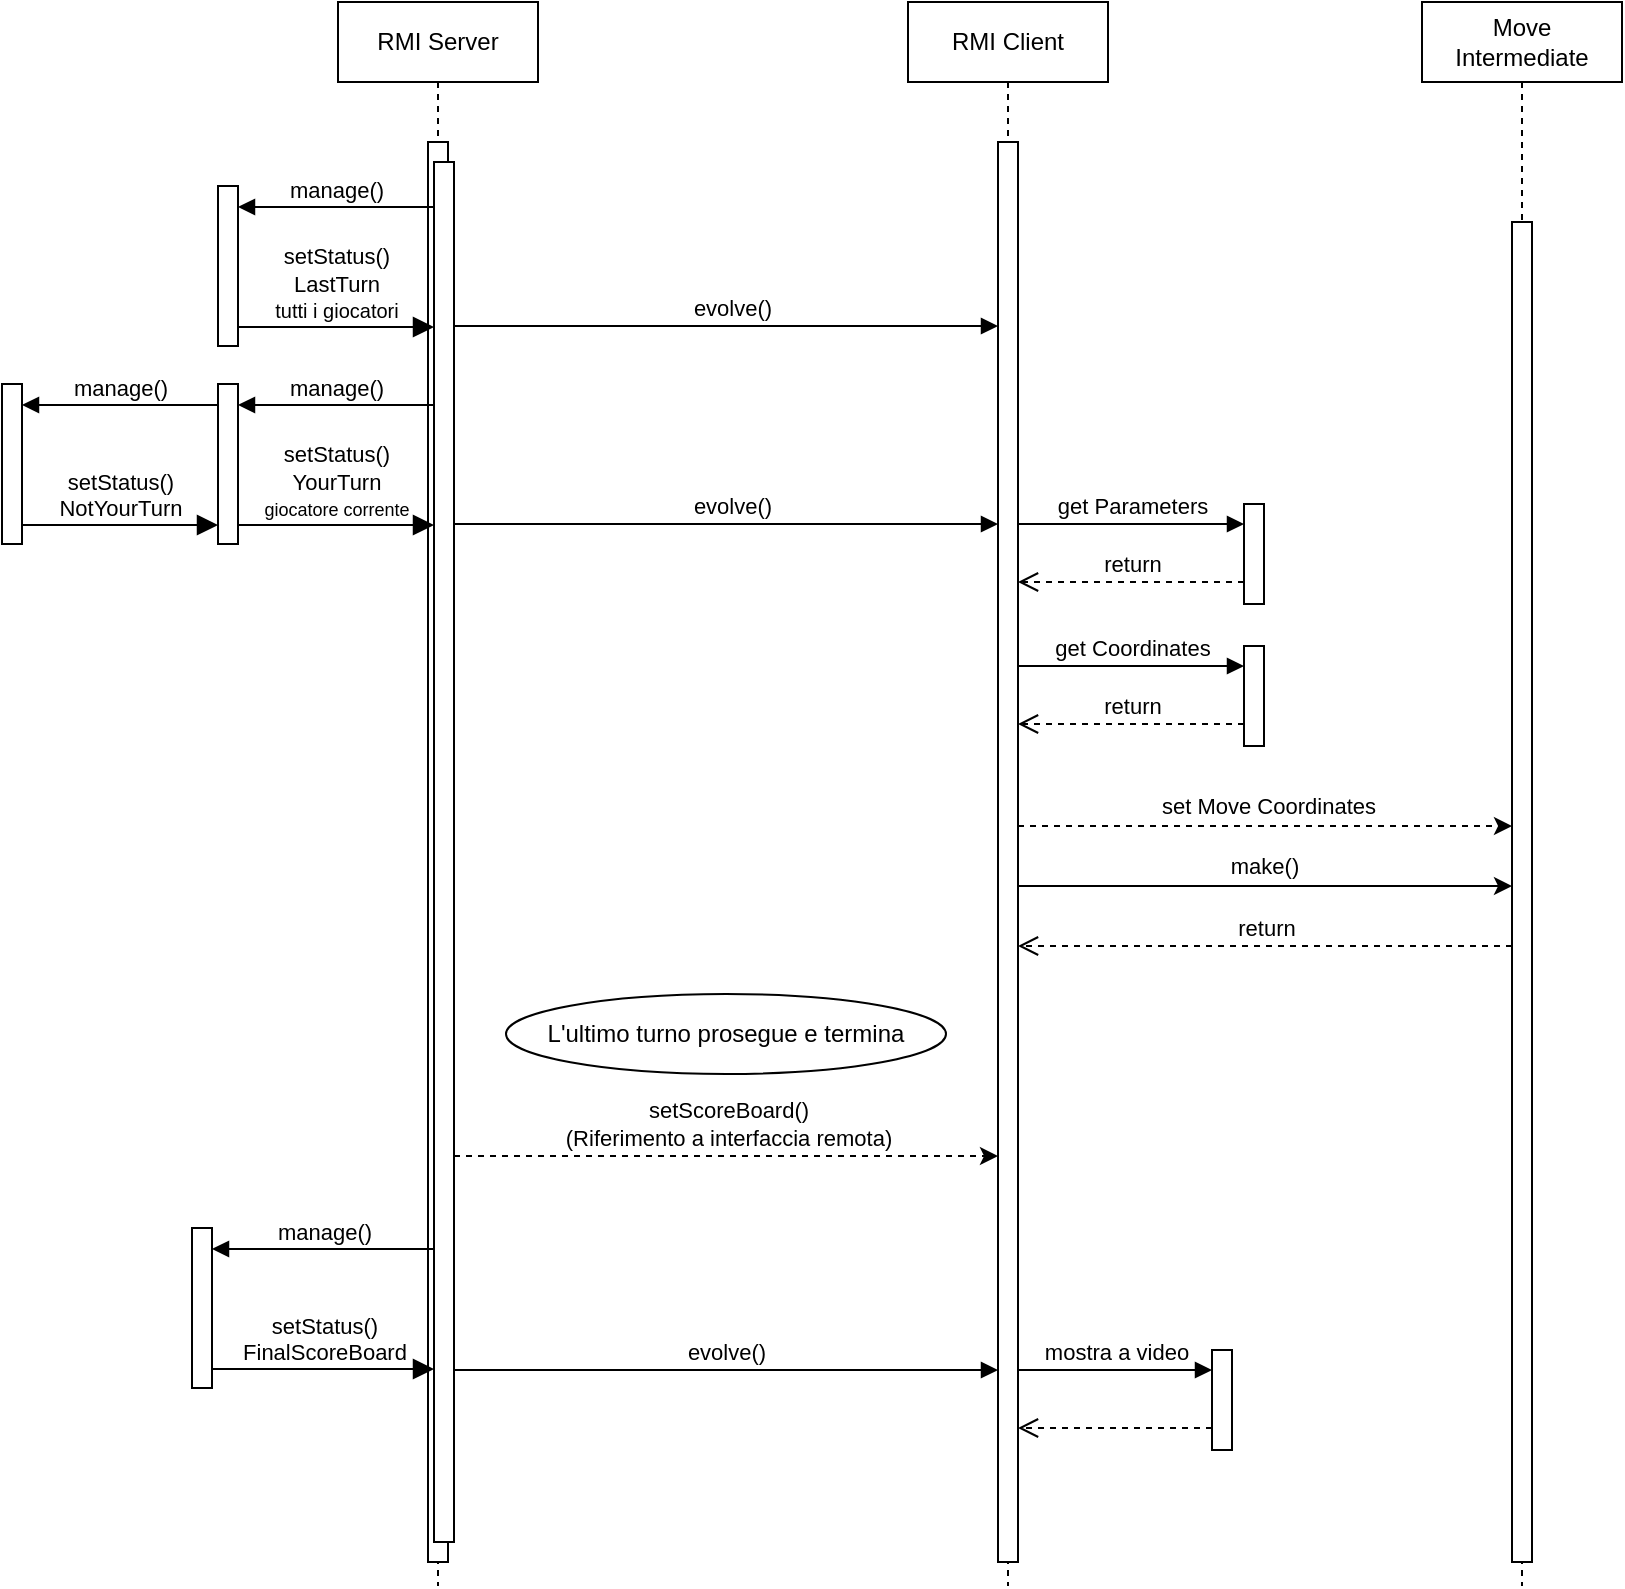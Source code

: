 <mxfile version="21.1.2" type="device">
  <diagram name="Page-1" id="2YBvvXClWsGukQMizWep">
    <mxGraphModel dx="1754" dy="980" grid="1" gridSize="10" guides="1" tooltips="1" connect="1" arrows="1" fold="1" page="1" pageScale="1" pageWidth="1169" pageHeight="827" math="0" shadow="0">
      <root>
        <mxCell id="0" />
        <mxCell id="1" parent="0" />
        <mxCell id="aM9ryv3xv72pqoxQDRHE-1" value="RMI Server" style="shape=umlLifeline;perimeter=lifelinePerimeter;whiteSpace=wrap;html=1;container=0;dropTarget=0;collapsible=0;recursiveResize=0;outlineConnect=0;portConstraint=eastwest;newEdgeStyle={&quot;edgeStyle&quot;:&quot;elbowEdgeStyle&quot;,&quot;elbow&quot;:&quot;vertical&quot;,&quot;curved&quot;:0,&quot;rounded&quot;:0};" parent="1" vertex="1">
          <mxGeometry x="348" y="17" width="100" height="792" as="geometry" />
        </mxCell>
        <mxCell id="aM9ryv3xv72pqoxQDRHE-2" value="" style="html=1;points=[];perimeter=orthogonalPerimeter;outlineConnect=0;targetShapes=umlLifeline;portConstraint=eastwest;newEdgeStyle={&quot;edgeStyle&quot;:&quot;elbowEdgeStyle&quot;,&quot;elbow&quot;:&quot;vertical&quot;,&quot;curved&quot;:0,&quot;rounded&quot;:0};" parent="aM9ryv3xv72pqoxQDRHE-1" vertex="1">
          <mxGeometry x="45" y="70" width="10" height="710" as="geometry" />
        </mxCell>
        <mxCell id="aM9ryv3xv72pqoxQDRHE-4" value="" style="html=1;points=[];perimeter=orthogonalPerimeter;outlineConnect=0;targetShapes=umlLifeline;portConstraint=eastwest;newEdgeStyle={&quot;edgeStyle&quot;:&quot;elbowEdgeStyle&quot;,&quot;elbow&quot;:&quot;vertical&quot;,&quot;curved&quot;:0,&quot;rounded&quot;:0};" parent="aM9ryv3xv72pqoxQDRHE-1" vertex="1">
          <mxGeometry x="48" y="80" width="10" height="690" as="geometry" />
        </mxCell>
        <mxCell id="aM9ryv3xv72pqoxQDRHE-5" value="RMI Client" style="shape=umlLifeline;perimeter=lifelinePerimeter;whiteSpace=wrap;html=1;container=0;dropTarget=0;collapsible=0;recursiveResize=0;outlineConnect=0;portConstraint=eastwest;newEdgeStyle={&quot;edgeStyle&quot;:&quot;elbowEdgeStyle&quot;,&quot;elbow&quot;:&quot;vertical&quot;,&quot;curved&quot;:0,&quot;rounded&quot;:0};" parent="1" vertex="1">
          <mxGeometry x="633" y="17" width="100" height="792" as="geometry" />
        </mxCell>
        <mxCell id="aM9ryv3xv72pqoxQDRHE-6" value="" style="html=1;points=[];perimeter=orthogonalPerimeter;outlineConnect=0;targetShapes=umlLifeline;portConstraint=eastwest;newEdgeStyle={&quot;edgeStyle&quot;:&quot;elbowEdgeStyle&quot;,&quot;elbow&quot;:&quot;vertical&quot;,&quot;curved&quot;:0,&quot;rounded&quot;:0};" parent="aM9ryv3xv72pqoxQDRHE-5" vertex="1">
          <mxGeometry x="45" y="70" width="10" height="710" as="geometry" />
        </mxCell>
        <mxCell id="xMZydJABKjSO-pk0NeG1-24" value="Move Intermediate" style="shape=umlLifeline;perimeter=lifelinePerimeter;whiteSpace=wrap;html=1;container=0;dropTarget=0;collapsible=0;recursiveResize=0;outlineConnect=0;portConstraint=eastwest;newEdgeStyle={&quot;edgeStyle&quot;:&quot;elbowEdgeStyle&quot;,&quot;elbow&quot;:&quot;vertical&quot;,&quot;curved&quot;:0,&quot;rounded&quot;:0};" parent="1" vertex="1">
          <mxGeometry x="890" y="17" width="100" height="792" as="geometry" />
        </mxCell>
        <mxCell id="xMZydJABKjSO-pk0NeG1-25" value="" style="html=1;points=[];perimeter=orthogonalPerimeter;outlineConnect=0;targetShapes=umlLifeline;portConstraint=eastwest;newEdgeStyle={&quot;edgeStyle&quot;:&quot;elbowEdgeStyle&quot;,&quot;elbow&quot;:&quot;vertical&quot;,&quot;curved&quot;:0,&quot;rounded&quot;:0};" parent="xMZydJABKjSO-pk0NeG1-24" vertex="1">
          <mxGeometry x="45" y="110" width="10" height="670" as="geometry" />
        </mxCell>
        <mxCell id="kq044FjG_wIb7o_zgf0W-40" value="" style="html=1;points=[];perimeter=orthogonalPerimeter;outlineConnect=0;targetShapes=umlLifeline;portConstraint=eastwest;newEdgeStyle={&quot;edgeStyle&quot;:&quot;elbowEdgeStyle&quot;,&quot;elbow&quot;:&quot;vertical&quot;,&quot;curved&quot;:0,&quot;rounded&quot;:0};" parent="1" vertex="1">
          <mxGeometry x="288" y="208" width="10" height="80" as="geometry" />
        </mxCell>
        <mxCell id="kq044FjG_wIb7o_zgf0W-41" value="manage()" style="html=1;verticalAlign=bottom;endArrow=block;edgeStyle=elbowEdgeStyle;elbow=vertical;curved=0;rounded=0;" parent="1" target="kq044FjG_wIb7o_zgf0W-40" edge="1">
          <mxGeometry relative="1" as="geometry">
            <mxPoint x="396" y="218.5" as="sourcePoint" />
            <mxPoint x="323" y="228.5" as="targetPoint" />
            <Array as="points">
              <mxPoint x="363" y="218.5" />
              <mxPoint x="343" y="228.5" />
            </Array>
          </mxGeometry>
        </mxCell>
        <mxCell id="kq044FjG_wIb7o_zgf0W-42" value="setStatus()&lt;br&gt;YourTurn&lt;br&gt;&lt;font style=&quot;font-size: 9px;&quot;&gt;giocatore corrente&lt;/font&gt;" style="html=1;verticalAlign=bottom;endArrow=block;endSize=8;edgeStyle=elbowEdgeStyle;elbow=vertical;curved=0;rounded=0;endFill=1;strokeWidth=1;" parent="1" source="kq044FjG_wIb7o_zgf0W-40" edge="1">
          <mxGeometry relative="1" as="geometry">
            <mxPoint x="396" y="278.5" as="targetPoint" />
            <Array as="points">
              <mxPoint x="373" y="278.5" />
            </Array>
          </mxGeometry>
        </mxCell>
        <mxCell id="kq044FjG_wIb7o_zgf0W-43" value="" style="html=1;points=[];perimeter=orthogonalPerimeter;outlineConnect=0;targetShapes=umlLifeline;portConstraint=eastwest;newEdgeStyle={&quot;edgeStyle&quot;:&quot;elbowEdgeStyle&quot;,&quot;elbow&quot;:&quot;vertical&quot;,&quot;curved&quot;:0,&quot;rounded&quot;:0};" parent="1" vertex="1">
          <mxGeometry x="180" y="208" width="10" height="80" as="geometry" />
        </mxCell>
        <mxCell id="kq044FjG_wIb7o_zgf0W-44" value="manage()" style="html=1;verticalAlign=bottom;endArrow=block;edgeStyle=elbowEdgeStyle;elbow=vertical;curved=0;rounded=0;" parent="1" target="kq044FjG_wIb7o_zgf0W-43" edge="1">
          <mxGeometry relative="1" as="geometry">
            <mxPoint x="288" y="218.5" as="sourcePoint" />
            <mxPoint x="215" y="228.5" as="targetPoint" />
            <Array as="points">
              <mxPoint x="255" y="218.5" />
              <mxPoint x="235" y="228.5" />
            </Array>
          </mxGeometry>
        </mxCell>
        <mxCell id="kq044FjG_wIb7o_zgf0W-45" value="setStatus()&lt;br&gt;NotYourTurn" style="html=1;verticalAlign=bottom;endArrow=block;endSize=8;edgeStyle=elbowEdgeStyle;elbow=vertical;curved=0;rounded=0;endFill=1;strokeWidth=1;" parent="1" source="kq044FjG_wIb7o_zgf0W-43" edge="1">
          <mxGeometry relative="1" as="geometry">
            <mxPoint x="288" y="278.5" as="targetPoint" />
            <Array as="points">
              <mxPoint x="265" y="278.5" />
            </Array>
          </mxGeometry>
        </mxCell>
        <mxCell id="kq044FjG_wIb7o_zgf0W-46" value="" style="html=1;points=[];perimeter=orthogonalPerimeter;outlineConnect=0;targetShapes=umlLifeline;portConstraint=eastwest;newEdgeStyle={&quot;edgeStyle&quot;:&quot;elbowEdgeStyle&quot;,&quot;elbow&quot;:&quot;vertical&quot;,&quot;curved&quot;:0,&quot;rounded&quot;:0};" parent="1" vertex="1">
          <mxGeometry x="801" y="268" width="10" height="50" as="geometry" />
        </mxCell>
        <mxCell id="kq044FjG_wIb7o_zgf0W-47" value="get Parameters" style="html=1;verticalAlign=bottom;endArrow=block;edgeStyle=elbowEdgeStyle;elbow=vertical;curved=0;rounded=0;" parent="1" target="kq044FjG_wIb7o_zgf0W-46" edge="1">
          <mxGeometry x="-0.001" relative="1" as="geometry">
            <mxPoint x="688" y="278" as="sourcePoint" />
            <Array as="points">
              <mxPoint x="716" y="278" />
              <mxPoint x="726" y="288" />
            </Array>
            <mxPoint as="offset" />
          </mxGeometry>
        </mxCell>
        <mxCell id="kq044FjG_wIb7o_zgf0W-48" value="return" style="html=1;verticalAlign=bottom;endArrow=open;dashed=1;endSize=8;edgeStyle=elbowEdgeStyle;elbow=vertical;curved=0;rounded=0;" parent="1" source="kq044FjG_wIb7o_zgf0W-46" edge="1">
          <mxGeometry relative="1" as="geometry">
            <mxPoint x="688" y="307" as="targetPoint" />
            <mxPoint x="696" y="307" as="sourcePoint" />
            <Array as="points">
              <mxPoint x="736" y="307" />
              <mxPoint x="716" y="287" />
            </Array>
          </mxGeometry>
        </mxCell>
        <mxCell id="kq044FjG_wIb7o_zgf0W-49" value="" style="html=1;points=[];perimeter=orthogonalPerimeter;outlineConnect=0;targetShapes=umlLifeline;portConstraint=eastwest;newEdgeStyle={&quot;edgeStyle&quot;:&quot;elbowEdgeStyle&quot;,&quot;elbow&quot;:&quot;vertical&quot;,&quot;curved&quot;:0,&quot;rounded&quot;:0};" parent="1" vertex="1">
          <mxGeometry x="801" y="339" width="10" height="50" as="geometry" />
        </mxCell>
        <mxCell id="kq044FjG_wIb7o_zgf0W-50" value="get Coordinates" style="html=1;verticalAlign=bottom;endArrow=block;edgeStyle=elbowEdgeStyle;elbow=vertical;curved=0;rounded=0;" parent="1" target="kq044FjG_wIb7o_zgf0W-49" edge="1">
          <mxGeometry x="-0.001" relative="1" as="geometry">
            <mxPoint x="688" y="349" as="sourcePoint" />
            <Array as="points">
              <mxPoint x="716" y="349" />
              <mxPoint x="726" y="359" />
            </Array>
            <mxPoint as="offset" />
          </mxGeometry>
        </mxCell>
        <mxCell id="kq044FjG_wIb7o_zgf0W-51" value="return" style="html=1;verticalAlign=bottom;endArrow=open;dashed=1;endSize=8;edgeStyle=elbowEdgeStyle;elbow=vertical;curved=0;rounded=0;" parent="1" source="kq044FjG_wIb7o_zgf0W-49" edge="1">
          <mxGeometry relative="1" as="geometry">
            <mxPoint x="688" y="378" as="targetPoint" />
            <mxPoint x="696" y="378" as="sourcePoint" />
            <Array as="points">
              <mxPoint x="736" y="378" />
              <mxPoint x="716" y="358" />
            </Array>
          </mxGeometry>
        </mxCell>
        <mxCell id="kq044FjG_wIb7o_zgf0W-52" value="" style="endArrow=classic;html=1;rounded=0;" parent="1" edge="1">
          <mxGeometry width="50" height="50" relative="1" as="geometry">
            <mxPoint x="688" y="459" as="sourcePoint" />
            <mxPoint x="935" y="459" as="targetPoint" />
            <Array as="points">
              <mxPoint x="872" y="459" />
            </Array>
          </mxGeometry>
        </mxCell>
        <mxCell id="kq044FjG_wIb7o_zgf0W-53" value="make()" style="edgeLabel;html=1;align=center;verticalAlign=middle;resizable=0;points=[];" parent="kq044FjG_wIb7o_zgf0W-52" vertex="1" connectable="0">
          <mxGeometry x="0.043" y="2" relative="1" as="geometry">
            <mxPoint x="-6" y="-8" as="offset" />
          </mxGeometry>
        </mxCell>
        <mxCell id="kq044FjG_wIb7o_zgf0W-54" value="" style="endArrow=classic;html=1;rounded=0;dashed=1;labelBorderColor=none;" parent="1" edge="1">
          <mxGeometry width="50" height="50" relative="1" as="geometry">
            <mxPoint x="688" y="429" as="sourcePoint" />
            <mxPoint x="935" y="429" as="targetPoint" />
            <Array as="points">
              <mxPoint x="869" y="429" />
            </Array>
          </mxGeometry>
        </mxCell>
        <mxCell id="kq044FjG_wIb7o_zgf0W-55" value="set Move Coordinates" style="edgeLabel;html=1;align=center;verticalAlign=middle;resizable=0;points=[];" parent="kq044FjG_wIb7o_zgf0W-54" vertex="1" connectable="0">
          <mxGeometry x="-0.06" y="2" relative="1" as="geometry">
            <mxPoint x="9" y="-8" as="offset" />
          </mxGeometry>
        </mxCell>
        <mxCell id="kq044FjG_wIb7o_zgf0W-56" value="return" style="html=1;verticalAlign=bottom;endArrow=open;dashed=1;endSize=8;edgeStyle=elbowEdgeStyle;elbow=vertical;curved=0;rounded=0;" parent="1" edge="1">
          <mxGeometry relative="1" as="geometry">
            <mxPoint x="688" y="489" as="targetPoint" />
            <mxPoint x="935" y="489" as="sourcePoint" />
            <Array as="points">
              <mxPoint x="797.5" y="489" />
              <mxPoint x="777.5" y="469" />
            </Array>
          </mxGeometry>
        </mxCell>
        <mxCell id="MDHJiKWA9fuOwuRx50Gv-1" value="" style="html=1;points=[];perimeter=orthogonalPerimeter;outlineConnect=0;targetShapes=umlLifeline;portConstraint=eastwest;newEdgeStyle={&quot;edgeStyle&quot;:&quot;elbowEdgeStyle&quot;,&quot;elbow&quot;:&quot;vertical&quot;,&quot;curved&quot;:0,&quot;rounded&quot;:0};" parent="1" vertex="1">
          <mxGeometry x="275" y="630" width="10" height="80" as="geometry" />
        </mxCell>
        <mxCell id="MDHJiKWA9fuOwuRx50Gv-2" value="manage()" style="html=1;verticalAlign=bottom;endArrow=block;edgeStyle=elbowEdgeStyle;elbow=vertical;curved=0;rounded=0;" parent="1" target="MDHJiKWA9fuOwuRx50Gv-1" edge="1">
          <mxGeometry relative="1" as="geometry">
            <mxPoint x="396" y="640.5" as="sourcePoint" />
            <mxPoint x="323" y="650.5" as="targetPoint" />
            <Array as="points">
              <mxPoint x="363" y="640.5" />
              <mxPoint x="343" y="650.5" />
            </Array>
          </mxGeometry>
        </mxCell>
        <mxCell id="MDHJiKWA9fuOwuRx50Gv-3" value="setStatus()&lt;br&gt;FinalScoreBoard" style="html=1;verticalAlign=bottom;endArrow=block;endSize=8;edgeStyle=elbowEdgeStyle;elbow=vertical;curved=0;rounded=0;endFill=1;strokeWidth=1;" parent="1" source="MDHJiKWA9fuOwuRx50Gv-1" edge="1">
          <mxGeometry relative="1" as="geometry">
            <mxPoint x="396" y="700.5" as="targetPoint" />
            <Array as="points">
              <mxPoint x="373" y="700.5" />
            </Array>
          </mxGeometry>
        </mxCell>
        <mxCell id="MDHJiKWA9fuOwuRx50Gv-7" value="evolve()" style="html=1;verticalAlign=bottom;endArrow=block;edgeStyle=elbowEdgeStyle;elbow=vertical;curved=0;rounded=0;" parent="1" edge="1">
          <mxGeometry x="0.022" relative="1" as="geometry">
            <mxPoint x="406" y="278.0" as="sourcePoint" />
            <Array as="points">
              <mxPoint x="445" y="278" />
              <mxPoint x="591" y="278" />
              <mxPoint x="526" y="298" />
            </Array>
            <mxPoint x="678" y="278.0" as="targetPoint" />
            <mxPoint as="offset" />
          </mxGeometry>
        </mxCell>
        <mxCell id="MDHJiKWA9fuOwuRx50Gv-8" value="evolve()" style="html=1;verticalAlign=bottom;endArrow=block;edgeStyle=elbowEdgeStyle;elbow=vertical;curved=0;rounded=0;" parent="1" edge="1">
          <mxGeometry relative="1" as="geometry">
            <mxPoint x="406" y="701" as="sourcePoint" />
            <Array as="points">
              <mxPoint x="502" y="701" />
              <mxPoint x="592" y="701" />
              <mxPoint x="527" y="721" />
            </Array>
            <mxPoint x="678" y="701" as="targetPoint" />
          </mxGeometry>
        </mxCell>
        <mxCell id="MDHJiKWA9fuOwuRx50Gv-9" value="" style="endArrow=classic;html=1;rounded=0;labelBorderColor=none;dashed=1;" parent="1" edge="1">
          <mxGeometry width="50" height="50" relative="1" as="geometry">
            <mxPoint x="406" y="594" as="sourcePoint" />
            <mxPoint x="678" y="594" as="targetPoint" />
            <Array as="points">
              <mxPoint x="590" y="594" />
            </Array>
          </mxGeometry>
        </mxCell>
        <mxCell id="MDHJiKWA9fuOwuRx50Gv-10" value="setScoreBoard()&lt;br&gt;(Riferimento a interfaccia remota)" style="edgeLabel;html=1;align=center;verticalAlign=middle;resizable=0;points=[];" parent="MDHJiKWA9fuOwuRx50Gv-9" vertex="1" connectable="0">
          <mxGeometry x="-0.06" y="2" relative="1" as="geometry">
            <mxPoint x="9" y="-14" as="offset" />
          </mxGeometry>
        </mxCell>
        <mxCell id="MDHJiKWA9fuOwuRx50Gv-11" value="" style="html=1;points=[];perimeter=orthogonalPerimeter;outlineConnect=0;targetShapes=umlLifeline;portConstraint=eastwest;newEdgeStyle={&quot;edgeStyle&quot;:&quot;elbowEdgeStyle&quot;,&quot;elbow&quot;:&quot;vertical&quot;,&quot;curved&quot;:0,&quot;rounded&quot;:0};" parent="1" vertex="1">
          <mxGeometry x="785" y="691" width="10" height="50" as="geometry" />
        </mxCell>
        <mxCell id="MDHJiKWA9fuOwuRx50Gv-12" value="mostra a video" style="html=1;verticalAlign=bottom;endArrow=block;edgeStyle=elbowEdgeStyle;elbow=vertical;curved=0;rounded=0;" parent="1" target="MDHJiKWA9fuOwuRx50Gv-11" edge="1">
          <mxGeometry x="-0.001" relative="1" as="geometry">
            <mxPoint x="688" y="701" as="sourcePoint" />
            <Array as="points">
              <mxPoint x="716" y="701" />
              <mxPoint x="726" y="711" />
            </Array>
            <mxPoint as="offset" />
          </mxGeometry>
        </mxCell>
        <mxCell id="MDHJiKWA9fuOwuRx50Gv-14" value="" style="html=1;points=[];perimeter=orthogonalPerimeter;outlineConnect=0;targetShapes=umlLifeline;portConstraint=eastwest;newEdgeStyle={&quot;edgeStyle&quot;:&quot;elbowEdgeStyle&quot;,&quot;elbow&quot;:&quot;vertical&quot;,&quot;curved&quot;:0,&quot;rounded&quot;:0};" parent="1" vertex="1">
          <mxGeometry x="288" y="109" width="10" height="80" as="geometry" />
        </mxCell>
        <mxCell id="MDHJiKWA9fuOwuRx50Gv-15" value="manage()" style="html=1;verticalAlign=bottom;endArrow=block;edgeStyle=elbowEdgeStyle;elbow=vertical;curved=0;rounded=0;" parent="1" target="MDHJiKWA9fuOwuRx50Gv-14" edge="1">
          <mxGeometry relative="1" as="geometry">
            <mxPoint x="396" y="119.5" as="sourcePoint" />
            <mxPoint x="323" y="129.5" as="targetPoint" />
            <Array as="points">
              <mxPoint x="363" y="119.5" />
              <mxPoint x="343" y="129.5" />
            </Array>
          </mxGeometry>
        </mxCell>
        <mxCell id="MDHJiKWA9fuOwuRx50Gv-16" value="setStatus()&lt;br&gt;LastTurn&lt;br&gt;&lt;font size=&quot;1&quot;&gt;tutti i giocatori&lt;/font&gt;" style="html=1;verticalAlign=bottom;endArrow=block;endSize=8;edgeStyle=elbowEdgeStyle;elbow=vertical;curved=0;rounded=0;endFill=1;strokeWidth=1;" parent="1" source="MDHJiKWA9fuOwuRx50Gv-14" edge="1">
          <mxGeometry x="0.003" relative="1" as="geometry">
            <mxPoint x="396" y="179.5" as="targetPoint" />
            <Array as="points">
              <mxPoint x="373" y="179.5" />
            </Array>
            <mxPoint as="offset" />
          </mxGeometry>
        </mxCell>
        <mxCell id="MDHJiKWA9fuOwuRx50Gv-20" value="evolve()" style="html=1;verticalAlign=bottom;endArrow=block;edgeStyle=elbowEdgeStyle;elbow=vertical;curved=0;rounded=0;" parent="1" edge="1">
          <mxGeometry x="0.022" relative="1" as="geometry">
            <mxPoint x="406" y="179.0" as="sourcePoint" />
            <Array as="points">
              <mxPoint x="445" y="179" />
              <mxPoint x="591" y="179" />
              <mxPoint x="526" y="199" />
            </Array>
            <mxPoint x="678" y="179.0" as="targetPoint" />
            <mxPoint as="offset" />
          </mxGeometry>
        </mxCell>
        <mxCell id="MDHJiKWA9fuOwuRx50Gv-21" value="L&#39;ultimo turno prosegue e termina" style="ellipse;whiteSpace=wrap;html=1;" parent="1" vertex="1">
          <mxGeometry x="432" y="513" width="220" height="40" as="geometry" />
        </mxCell>
        <mxCell id="px0pWIbRMTx4t3xLOMNC-1" value="" style="html=1;verticalAlign=bottom;endArrow=open;dashed=1;endSize=8;edgeStyle=elbowEdgeStyle;elbow=vertical;curved=0;rounded=0;" parent="1" source="MDHJiKWA9fuOwuRx50Gv-11" target="aM9ryv3xv72pqoxQDRHE-6" edge="1">
          <mxGeometry x="-0.003" relative="1" as="geometry">
            <mxPoint x="698" y="741" as="targetPoint" />
            <mxPoint x="780" y="740" as="sourcePoint" />
            <Array as="points">
              <mxPoint x="760" y="730" />
              <mxPoint x="807.5" y="741" />
              <mxPoint x="787.5" y="721" />
            </Array>
            <mxPoint as="offset" />
          </mxGeometry>
        </mxCell>
      </root>
    </mxGraphModel>
  </diagram>
</mxfile>
